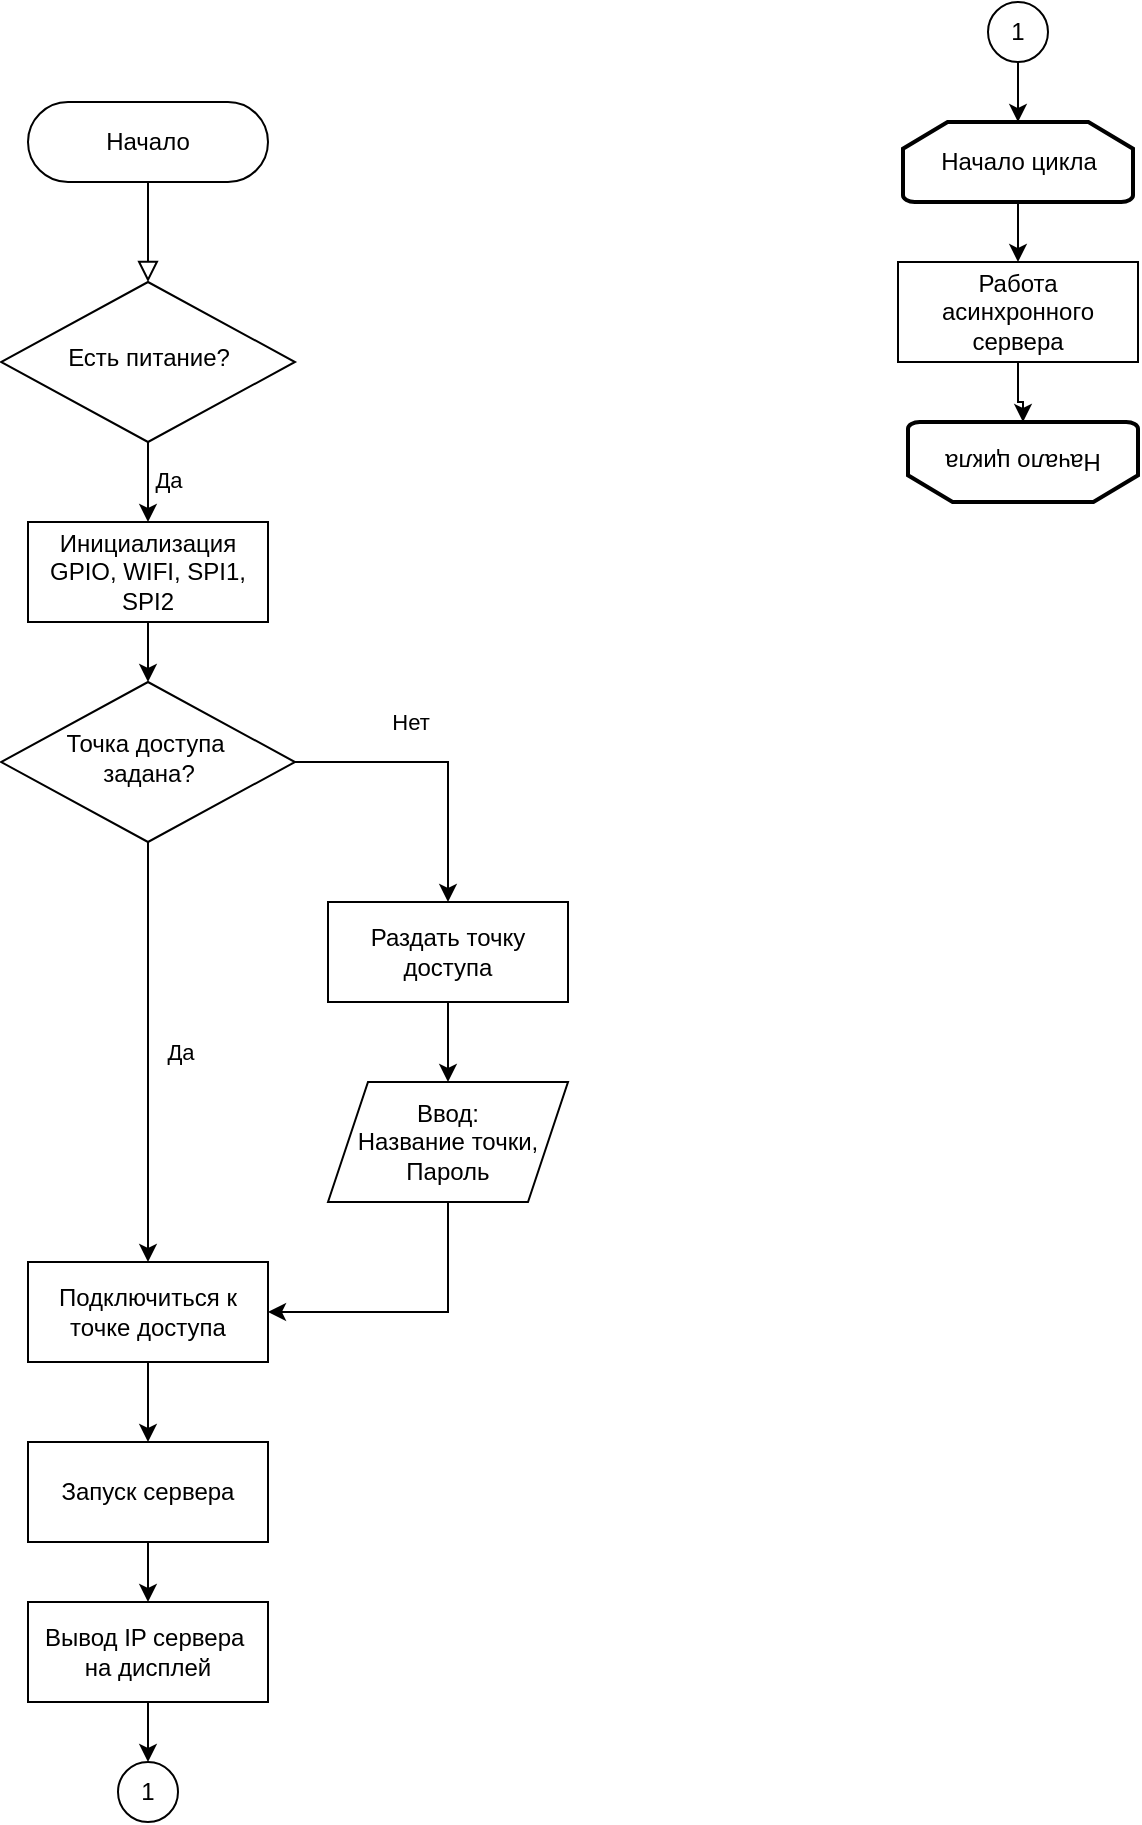 <mxfile version="24.7.16">
  <diagram id="C5RBs43oDa-KdzZeNtuy" name="Page-1">
    <mxGraphModel dx="875" dy="553" grid="1" gridSize="10" guides="1" tooltips="1" connect="1" arrows="1" fold="1" page="1" pageScale="1" pageWidth="827" pageHeight="1169" math="0" shadow="0">
      <root>
        <mxCell id="WIyWlLk6GJQsqaUBKTNV-0" />
        <mxCell id="WIyWlLk6GJQsqaUBKTNV-1" parent="WIyWlLk6GJQsqaUBKTNV-0" />
        <mxCell id="WIyWlLk6GJQsqaUBKTNV-2" value="" style="rounded=0;html=1;jettySize=auto;orthogonalLoop=1;fontSize=11;endArrow=block;endFill=0;endSize=8;strokeWidth=1;shadow=0;labelBackgroundColor=none;edgeStyle=orthogonalEdgeStyle;" parent="WIyWlLk6GJQsqaUBKTNV-1" source="WIyWlLk6GJQsqaUBKTNV-3" target="WIyWlLk6GJQsqaUBKTNV-6" edge="1">
          <mxGeometry relative="1" as="geometry" />
        </mxCell>
        <mxCell id="WIyWlLk6GJQsqaUBKTNV-3" value="Начало" style="rounded=1;whiteSpace=wrap;html=1;fontSize=12;glass=0;strokeWidth=1;shadow=0;arcSize=50;" parent="WIyWlLk6GJQsqaUBKTNV-1" vertex="1">
          <mxGeometry x="160" y="80" width="120" height="40" as="geometry" />
        </mxCell>
        <mxCell id="qdcOP-TsMKveUZfFOnVb-1" value="" style="edgeStyle=orthogonalEdgeStyle;rounded=0;orthogonalLoop=1;jettySize=auto;html=1;" edge="1" parent="WIyWlLk6GJQsqaUBKTNV-1" source="WIyWlLk6GJQsqaUBKTNV-6" target="qdcOP-TsMKveUZfFOnVb-0">
          <mxGeometry relative="1" as="geometry" />
        </mxCell>
        <mxCell id="qdcOP-TsMKveUZfFOnVb-2" value="Да" style="edgeLabel;html=1;align=center;verticalAlign=middle;resizable=0;points=[];" vertex="1" connectable="0" parent="qdcOP-TsMKveUZfFOnVb-1">
          <mxGeometry x="-0.04" y="2" relative="1" as="geometry">
            <mxPoint x="8" as="offset" />
          </mxGeometry>
        </mxCell>
        <mxCell id="WIyWlLk6GJQsqaUBKTNV-6" value="Есть питание?" style="rhombus;whiteSpace=wrap;html=1;shadow=0;fontFamily=Helvetica;fontSize=12;align=center;strokeWidth=1;spacing=6;spacingTop=-4;" parent="WIyWlLk6GJQsqaUBKTNV-1" vertex="1">
          <mxGeometry x="146.5" y="170" width="147" height="80" as="geometry" />
        </mxCell>
        <mxCell id="qdcOP-TsMKveUZfFOnVb-4" value="" style="edgeStyle=orthogonalEdgeStyle;rounded=0;orthogonalLoop=1;jettySize=auto;html=1;" edge="1" parent="WIyWlLk6GJQsqaUBKTNV-1" source="qdcOP-TsMKveUZfFOnVb-0" target="qdcOP-TsMKveUZfFOnVb-3">
          <mxGeometry relative="1" as="geometry" />
        </mxCell>
        <mxCell id="qdcOP-TsMKveUZfFOnVb-0" value="Инициализация GPIO, WIFI, SPI1, SPI2" style="rounded=0;whiteSpace=wrap;html=1;" vertex="1" parent="WIyWlLk6GJQsqaUBKTNV-1">
          <mxGeometry x="160" y="290" width="120" height="50" as="geometry" />
        </mxCell>
        <mxCell id="qdcOP-TsMKveUZfFOnVb-6" value="" style="edgeStyle=orthogonalEdgeStyle;rounded=0;orthogonalLoop=1;jettySize=auto;html=1;" edge="1" parent="WIyWlLk6GJQsqaUBKTNV-1" source="qdcOP-TsMKveUZfFOnVb-3" target="qdcOP-TsMKveUZfFOnVb-5">
          <mxGeometry relative="1" as="geometry" />
        </mxCell>
        <mxCell id="qdcOP-TsMKveUZfFOnVb-7" value="Да" style="edgeLabel;html=1;align=center;verticalAlign=middle;resizable=0;points=[];" vertex="1" connectable="0" parent="qdcOP-TsMKveUZfFOnVb-6">
          <mxGeometry x="-0.005" y="-2" relative="1" as="geometry">
            <mxPoint x="18" as="offset" />
          </mxGeometry>
        </mxCell>
        <mxCell id="qdcOP-TsMKveUZfFOnVb-9" style="edgeStyle=orthogonalEdgeStyle;rounded=0;orthogonalLoop=1;jettySize=auto;html=1;entryX=0.5;entryY=0;entryDx=0;entryDy=0;" edge="1" parent="WIyWlLk6GJQsqaUBKTNV-1" source="qdcOP-TsMKveUZfFOnVb-3" target="qdcOP-TsMKveUZfFOnVb-8">
          <mxGeometry relative="1" as="geometry" />
        </mxCell>
        <mxCell id="qdcOP-TsMKveUZfFOnVb-19" value="Нет" style="edgeLabel;html=1;align=center;verticalAlign=middle;resizable=0;points=[];" vertex="1" connectable="0" parent="qdcOP-TsMKveUZfFOnVb-9">
          <mxGeometry x="-0.21" y="1" relative="1" as="geometry">
            <mxPoint x="-1" y="-19" as="offset" />
          </mxGeometry>
        </mxCell>
        <mxCell id="qdcOP-TsMKveUZfFOnVb-3" value="Точка доступа&amp;nbsp;&lt;div&gt;задана?&lt;/div&gt;" style="rhombus;whiteSpace=wrap;html=1;shadow=0;fontFamily=Helvetica;fontSize=12;align=center;strokeWidth=1;spacing=6;spacingTop=-4;" vertex="1" parent="WIyWlLk6GJQsqaUBKTNV-1">
          <mxGeometry x="146.5" y="370" width="147" height="80" as="geometry" />
        </mxCell>
        <mxCell id="qdcOP-TsMKveUZfFOnVb-18" value="" style="edgeStyle=orthogonalEdgeStyle;rounded=0;orthogonalLoop=1;jettySize=auto;html=1;" edge="1" parent="WIyWlLk6GJQsqaUBKTNV-1" source="qdcOP-TsMKveUZfFOnVb-5" target="qdcOP-TsMKveUZfFOnVb-17">
          <mxGeometry relative="1" as="geometry" />
        </mxCell>
        <mxCell id="qdcOP-TsMKveUZfFOnVb-5" value="Подключиться к точке доступа" style="rounded=0;whiteSpace=wrap;html=1;" vertex="1" parent="WIyWlLk6GJQsqaUBKTNV-1">
          <mxGeometry x="160" y="660" width="120" height="50" as="geometry" />
        </mxCell>
        <mxCell id="qdcOP-TsMKveUZfFOnVb-13" value="" style="edgeStyle=orthogonalEdgeStyle;rounded=0;orthogonalLoop=1;jettySize=auto;html=1;" edge="1" parent="WIyWlLk6GJQsqaUBKTNV-1" source="qdcOP-TsMKveUZfFOnVb-8" target="qdcOP-TsMKveUZfFOnVb-12">
          <mxGeometry relative="1" as="geometry" />
        </mxCell>
        <mxCell id="qdcOP-TsMKveUZfFOnVb-8" value="Раздать точку доступа" style="rounded=0;whiteSpace=wrap;html=1;" vertex="1" parent="WIyWlLk6GJQsqaUBKTNV-1">
          <mxGeometry x="310" y="480" width="120" height="50" as="geometry" />
        </mxCell>
        <mxCell id="qdcOP-TsMKveUZfFOnVb-16" style="edgeStyle=orthogonalEdgeStyle;rounded=0;orthogonalLoop=1;jettySize=auto;html=1;entryX=1;entryY=0.5;entryDx=0;entryDy=0;" edge="1" parent="WIyWlLk6GJQsqaUBKTNV-1" source="qdcOP-TsMKveUZfFOnVb-12" target="qdcOP-TsMKveUZfFOnVb-5">
          <mxGeometry relative="1" as="geometry">
            <Array as="points">
              <mxPoint x="370" y="685" />
            </Array>
          </mxGeometry>
        </mxCell>
        <mxCell id="qdcOP-TsMKveUZfFOnVb-12" value="Ввод:&lt;br&gt;Название точки,&lt;br&gt;Пароль" style="shape=parallelogram;perimeter=parallelogramPerimeter;whiteSpace=wrap;html=1;fixedSize=1;" vertex="1" parent="WIyWlLk6GJQsqaUBKTNV-1">
          <mxGeometry x="310" y="570" width="120" height="60" as="geometry" />
        </mxCell>
        <mxCell id="qdcOP-TsMKveUZfFOnVb-22" value="" style="edgeStyle=orthogonalEdgeStyle;rounded=0;orthogonalLoop=1;jettySize=auto;html=1;" edge="1" parent="WIyWlLk6GJQsqaUBKTNV-1" source="qdcOP-TsMKveUZfFOnVb-17" target="qdcOP-TsMKveUZfFOnVb-21">
          <mxGeometry relative="1" as="geometry" />
        </mxCell>
        <mxCell id="qdcOP-TsMKveUZfFOnVb-17" value="Запуск сервера" style="rounded=0;whiteSpace=wrap;html=1;" vertex="1" parent="WIyWlLk6GJQsqaUBKTNV-1">
          <mxGeometry x="160" y="750" width="120" height="50" as="geometry" />
        </mxCell>
        <mxCell id="qdcOP-TsMKveUZfFOnVb-24" value="" style="edgeStyle=orthogonalEdgeStyle;rounded=0;orthogonalLoop=1;jettySize=auto;html=1;" edge="1" parent="WIyWlLk6GJQsqaUBKTNV-1" source="qdcOP-TsMKveUZfFOnVb-21" target="qdcOP-TsMKveUZfFOnVb-23">
          <mxGeometry relative="1" as="geometry" />
        </mxCell>
        <mxCell id="qdcOP-TsMKveUZfFOnVb-21" value="Вывод IP сервера&amp;nbsp;&lt;div&gt;на дисплей&lt;/div&gt;" style="rounded=0;whiteSpace=wrap;html=1;" vertex="1" parent="WIyWlLk6GJQsqaUBKTNV-1">
          <mxGeometry x="160" y="830" width="120" height="50" as="geometry" />
        </mxCell>
        <mxCell id="qdcOP-TsMKveUZfFOnVb-23" value="1" style="ellipse;whiteSpace=wrap;html=1;" vertex="1" parent="WIyWlLk6GJQsqaUBKTNV-1">
          <mxGeometry x="205" y="910" width="30" height="30" as="geometry" />
        </mxCell>
        <mxCell id="qdcOP-TsMKveUZfFOnVb-27" value="" style="edgeStyle=orthogonalEdgeStyle;rounded=0;orthogonalLoop=1;jettySize=auto;html=1;" edge="1" parent="WIyWlLk6GJQsqaUBKTNV-1" source="qdcOP-TsMKveUZfFOnVb-25" target="qdcOP-TsMKveUZfFOnVb-26">
          <mxGeometry relative="1" as="geometry" />
        </mxCell>
        <mxCell id="qdcOP-TsMKveUZfFOnVb-25" value="1" style="ellipse;whiteSpace=wrap;html=1;" vertex="1" parent="WIyWlLk6GJQsqaUBKTNV-1">
          <mxGeometry x="640" y="30" width="30" height="30" as="geometry" />
        </mxCell>
        <mxCell id="qdcOP-TsMKveUZfFOnVb-30" value="" style="edgeStyle=orthogonalEdgeStyle;rounded=0;orthogonalLoop=1;jettySize=auto;html=1;" edge="1" parent="WIyWlLk6GJQsqaUBKTNV-1" source="qdcOP-TsMKveUZfFOnVb-26" target="qdcOP-TsMKveUZfFOnVb-29">
          <mxGeometry relative="1" as="geometry" />
        </mxCell>
        <mxCell id="qdcOP-TsMKveUZfFOnVb-26" value="Начало цикла" style="strokeWidth=2;html=1;shape=mxgraph.flowchart.loop_limit;whiteSpace=wrap;" vertex="1" parent="WIyWlLk6GJQsqaUBKTNV-1">
          <mxGeometry x="597.5" y="90" width="115" height="40" as="geometry" />
        </mxCell>
        <mxCell id="qdcOP-TsMKveUZfFOnVb-32" value="" style="edgeStyle=orthogonalEdgeStyle;rounded=0;orthogonalLoop=1;jettySize=auto;html=1;" edge="1" parent="WIyWlLk6GJQsqaUBKTNV-1" source="qdcOP-TsMKveUZfFOnVb-29" target="qdcOP-TsMKveUZfFOnVb-31">
          <mxGeometry relative="1" as="geometry" />
        </mxCell>
        <mxCell id="qdcOP-TsMKveUZfFOnVb-29" value="Работа асинхронного сервера" style="rounded=0;whiteSpace=wrap;html=1;" vertex="1" parent="WIyWlLk6GJQsqaUBKTNV-1">
          <mxGeometry x="595" y="160" width="120" height="50" as="geometry" />
        </mxCell>
        <mxCell id="qdcOP-TsMKveUZfFOnVb-31" value="Начало цикла" style="strokeWidth=2;html=1;shape=mxgraph.flowchart.loop_limit;whiteSpace=wrap;rotation=-180;" vertex="1" parent="WIyWlLk6GJQsqaUBKTNV-1">
          <mxGeometry x="600" y="240" width="115" height="40" as="geometry" />
        </mxCell>
      </root>
    </mxGraphModel>
  </diagram>
</mxfile>
